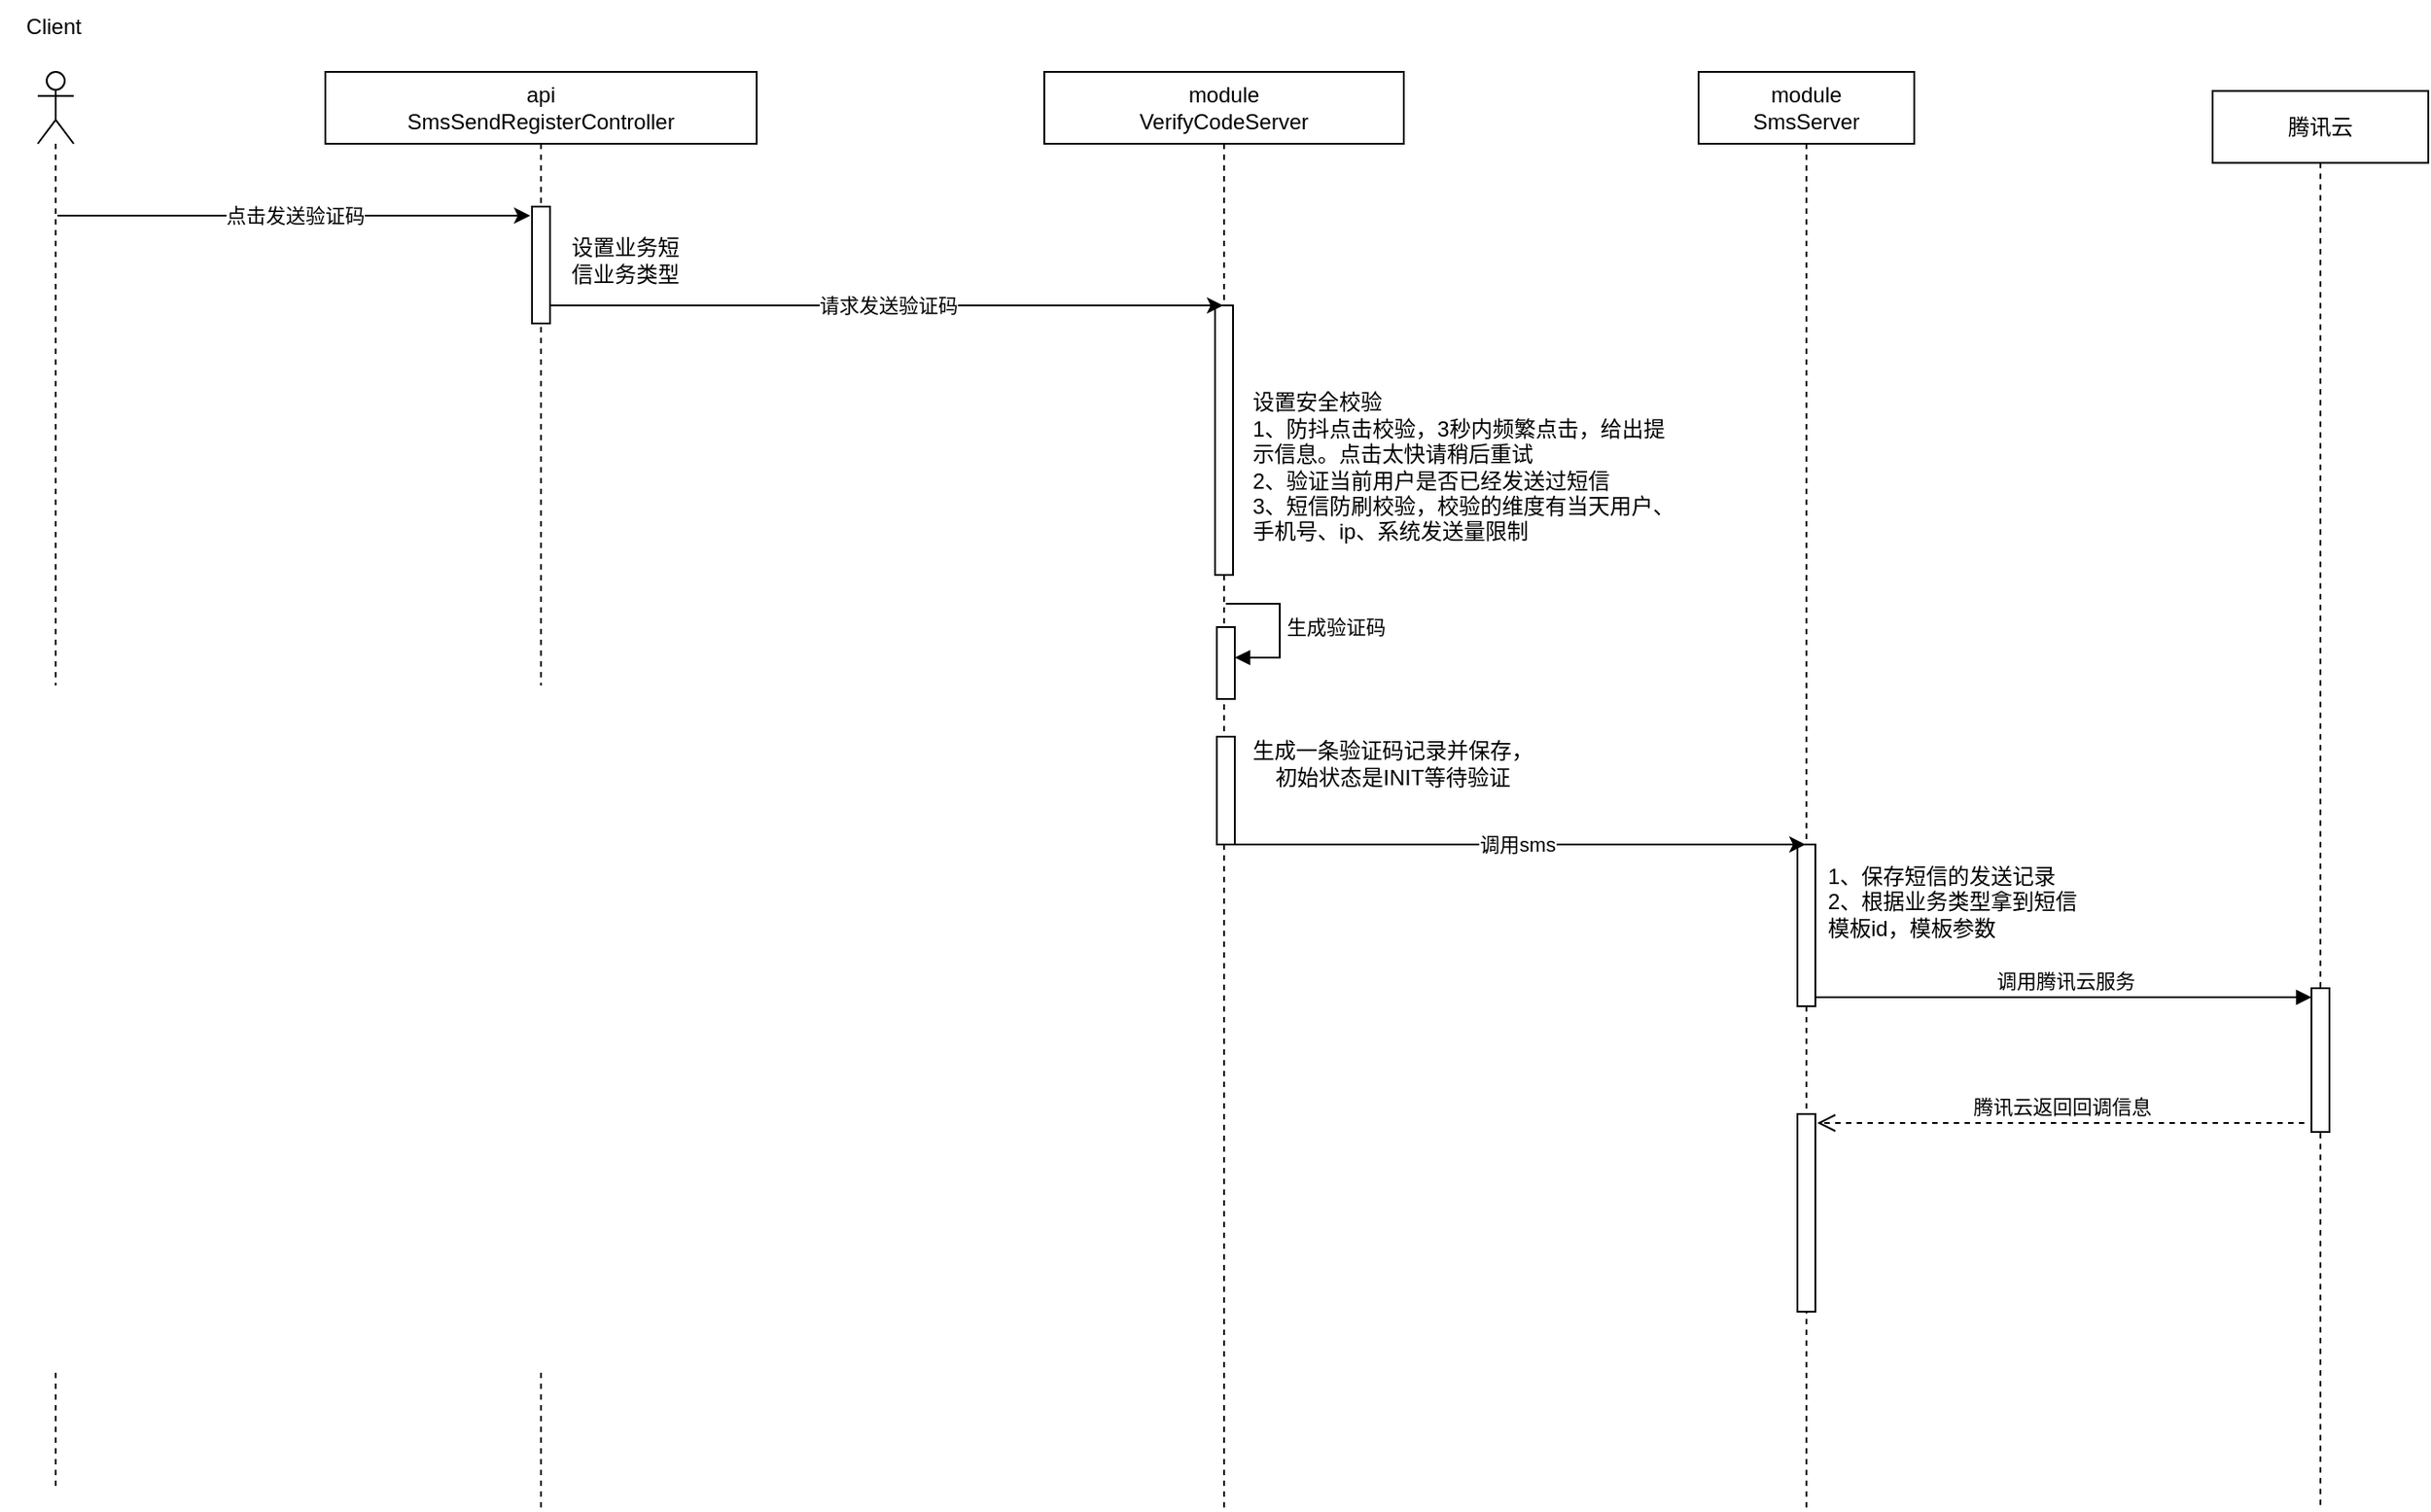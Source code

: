 <mxfile version="22.1.5" type="github">
  <diagram name="第 1 页" id="_qX5vx0WwaKs6z4QW6X0">
    <mxGraphModel dx="1050" dy="549" grid="1" gridSize="10" guides="1" tooltips="1" connect="1" arrows="1" fold="1" page="1" pageScale="1" pageWidth="827" pageHeight="1169" math="0" shadow="0">
      <root>
        <mxCell id="0" />
        <mxCell id="1" parent="0" />
        <mxCell id="xJZYCLzQnUPLsRXWI5wK-3" value="api&lt;br&gt;SmsSendRegisterController" style="shape=umlLifeline;perimeter=lifelinePerimeter;whiteSpace=wrap;html=1;container=1;dropTarget=0;collapsible=0;recursiveResize=0;outlineConnect=0;portConstraint=eastwest;newEdgeStyle={&quot;curved&quot;:0,&quot;rounded&quot;:0};" parent="1" vertex="1">
          <mxGeometry x="326" y="280" width="240" height="800" as="geometry" />
        </mxCell>
        <mxCell id="pcIeQBHsXcDPj8eYiK2b-9" value="" style="html=1;points=[[0,0,0,0,5],[0,1,0,0,-5],[1,0,0,0,5],[1,1,0,0,-5]];perimeter=orthogonalPerimeter;outlineConnect=0;targetShapes=umlLifeline;portConstraint=eastwest;newEdgeStyle={&quot;curved&quot;:0,&quot;rounded&quot;:0};" vertex="1" parent="xJZYCLzQnUPLsRXWI5wK-3">
          <mxGeometry x="115" y="75" width="10" height="65" as="geometry" />
        </mxCell>
        <mxCell id="xJZYCLzQnUPLsRXWI5wK-18" value="" style="shape=umlLifeline;perimeter=lifelinePerimeter;whiteSpace=wrap;html=1;container=1;dropTarget=0;collapsible=0;recursiveResize=0;outlineConnect=0;portConstraint=eastwest;newEdgeStyle={&quot;curved&quot;:0,&quot;rounded&quot;:0};participant=umlActor;" parent="1" vertex="1">
          <mxGeometry x="166" y="280" width="20" height="790" as="geometry" />
        </mxCell>
        <mxCell id="xJZYCLzQnUPLsRXWI5wK-19" value="module&lt;br&gt;VerifyCodeServer" style="shape=umlLifeline;perimeter=lifelinePerimeter;whiteSpace=wrap;html=1;container=1;dropTarget=0;collapsible=0;recursiveResize=0;outlineConnect=0;portConstraint=eastwest;newEdgeStyle={&quot;curved&quot;:0,&quot;rounded&quot;:0};" parent="1" vertex="1">
          <mxGeometry x="726" y="280" width="200" height="800" as="geometry" />
        </mxCell>
        <mxCell id="pcIeQBHsXcDPj8eYiK2b-15" value="" style="html=1;points=[[0,0,0,0,5],[0,1,0,0,-5],[1,0,0,0,5],[1,1,0,0,-5]];perimeter=orthogonalPerimeter;outlineConnect=0;targetShapes=umlLifeline;portConstraint=eastwest;newEdgeStyle={&quot;curved&quot;:0,&quot;rounded&quot;:0};" vertex="1" parent="xJZYCLzQnUPLsRXWI5wK-19">
          <mxGeometry x="95" y="130" width="10" height="150" as="geometry" />
        </mxCell>
        <mxCell id="pcIeQBHsXcDPj8eYiK2b-25" value="" style="html=1;points=[[0,0,0,0,5],[0,1,0,0,-5],[1,0,0,0,5],[1,1,0,0,-5]];perimeter=orthogonalPerimeter;outlineConnect=0;targetShapes=umlLifeline;portConstraint=eastwest;newEdgeStyle={&quot;curved&quot;:0,&quot;rounded&quot;:0};" vertex="1" parent="xJZYCLzQnUPLsRXWI5wK-19">
          <mxGeometry x="96" y="309" width="10" height="40" as="geometry" />
        </mxCell>
        <mxCell id="pcIeQBHsXcDPj8eYiK2b-26" value="生成验证码" style="html=1;align=left;spacingLeft=2;endArrow=block;rounded=0;edgeStyle=orthogonalEdgeStyle;curved=0;rounded=0;" edge="1" parent="xJZYCLzQnUPLsRXWI5wK-19">
          <mxGeometry relative="1" as="geometry">
            <mxPoint x="101" y="296" as="sourcePoint" />
            <Array as="points">
              <mxPoint x="131" y="326" />
            </Array>
            <mxPoint x="106" y="326" as="targetPoint" />
          </mxGeometry>
        </mxCell>
        <mxCell id="pcIeQBHsXcDPj8eYiK2b-28" value="" style="html=1;points=[[0,0,0,0,5],[0,1,0,0,-5],[1,0,0,0,5],[1,1,0,0,-5]];perimeter=orthogonalPerimeter;outlineConnect=0;targetShapes=umlLifeline;portConstraint=eastwest;newEdgeStyle={&quot;curved&quot;:0,&quot;rounded&quot;:0};" vertex="1" parent="xJZYCLzQnUPLsRXWI5wK-19">
          <mxGeometry x="96" y="370" width="10" height="60" as="geometry" />
        </mxCell>
        <mxCell id="xJZYCLzQnUPLsRXWI5wK-20" value="腾讯云" style="shape=umlLifeline;perimeter=lifelinePerimeter;whiteSpace=wrap;html=1;container=1;dropTarget=0;collapsible=0;recursiveResize=0;outlineConnect=0;portConstraint=eastwest;newEdgeStyle={&quot;curved&quot;:0,&quot;rounded&quot;:0};" parent="1" vertex="1">
          <mxGeometry x="1376" y="290.65" width="120" height="789.35" as="geometry" />
        </mxCell>
        <mxCell id="pcIeQBHsXcDPj8eYiK2b-35" value="" style="html=1;points=[[0,0,0,0,5],[0,1,0,0,-5],[1,0,0,0,5],[1,1,0,0,-5]];perimeter=orthogonalPerimeter;outlineConnect=0;targetShapes=umlLifeline;portConstraint=eastwest;newEdgeStyle={&quot;curved&quot;:0,&quot;rounded&quot;:0};" vertex="1" parent="xJZYCLzQnUPLsRXWI5wK-20">
          <mxGeometry x="55" y="499.355" width="10" height="80" as="geometry" />
        </mxCell>
        <mxCell id="xJZYCLzQnUPLsRXWI5wK-21" value="module&lt;br&gt;SmsServer" style="shape=umlLifeline;perimeter=lifelinePerimeter;whiteSpace=wrap;html=1;container=1;dropTarget=0;collapsible=0;recursiveResize=0;outlineConnect=0;portConstraint=eastwest;newEdgeStyle={&quot;curved&quot;:0,&quot;rounded&quot;:0};" parent="1" vertex="1">
          <mxGeometry x="1090" y="280" width="120" height="800" as="geometry" />
        </mxCell>
        <mxCell id="pcIeQBHsXcDPj8eYiK2b-31" value="" style="html=1;points=[[0,0,0,0,5],[0,1,0,0,-5],[1,0,0,0,5],[1,1,0,0,-5]];perimeter=orthogonalPerimeter;outlineConnect=0;targetShapes=umlLifeline;portConstraint=eastwest;newEdgeStyle={&quot;curved&quot;:0,&quot;rounded&quot;:0};" vertex="1" parent="xJZYCLzQnUPLsRXWI5wK-21">
          <mxGeometry x="55" y="430" width="10" height="90" as="geometry" />
        </mxCell>
        <mxCell id="pcIeQBHsXcDPj8eYiK2b-39" value="" style="html=1;points=[[0,0,0,0,5],[0,1,0,0,-5],[1,0,0,0,5],[1,1,0,0,-5]];perimeter=orthogonalPerimeter;outlineConnect=0;targetShapes=umlLifeline;portConstraint=eastwest;newEdgeStyle={&quot;curved&quot;:0,&quot;rounded&quot;:0};" vertex="1" parent="xJZYCLzQnUPLsRXWI5wK-21">
          <mxGeometry x="55" y="580" width="10" height="110" as="geometry" />
        </mxCell>
        <mxCell id="pcIeQBHsXcDPj8eYiK2b-2" value="Client" style="text;html=1;strokeColor=none;fillColor=none;align=center;verticalAlign=middle;whiteSpace=wrap;rounded=0;" vertex="1" parent="1">
          <mxGeometry x="145" y="240" width="60" height="30" as="geometry" />
        </mxCell>
        <mxCell id="pcIeQBHsXcDPj8eYiK2b-3" value="" style="endArrow=classic;html=1;rounded=0;" edge="1" parent="1">
          <mxGeometry relative="1" as="geometry">
            <mxPoint x="177" y="360" as="sourcePoint" />
            <mxPoint x="440" y="360" as="targetPoint" />
          </mxGeometry>
        </mxCell>
        <mxCell id="pcIeQBHsXcDPj8eYiK2b-4" value="点击发送验证码" style="edgeLabel;resizable=0;html=1;align=center;verticalAlign=middle;rotation=0;" connectable="0" vertex="1" parent="pcIeQBHsXcDPj8eYiK2b-3">
          <mxGeometry relative="1" as="geometry" />
        </mxCell>
        <mxCell id="pcIeQBHsXcDPj8eYiK2b-14" value="设置业务短信业务类型" style="text;html=1;strokeColor=none;fillColor=none;align=center;verticalAlign=middle;whiteSpace=wrap;rounded=0;" vertex="1" parent="1">
          <mxGeometry x="458" y="370" width="70" height="30" as="geometry" />
        </mxCell>
        <mxCell id="pcIeQBHsXcDPj8eYiK2b-20" value="" style="endArrow=classic;html=1;rounded=0;" edge="1" parent="1" target="xJZYCLzQnUPLsRXWI5wK-19">
          <mxGeometry relative="1" as="geometry">
            <mxPoint x="451" y="410" as="sourcePoint" />
            <mxPoint x="714" y="410" as="targetPoint" />
          </mxGeometry>
        </mxCell>
        <mxCell id="pcIeQBHsXcDPj8eYiK2b-21" value="请求发送验证码" style="edgeLabel;resizable=0;html=1;align=center;verticalAlign=middle;rotation=0;" connectable="0" vertex="1" parent="pcIeQBHsXcDPj8eYiK2b-20">
          <mxGeometry relative="1" as="geometry" />
        </mxCell>
        <mxCell id="pcIeQBHsXcDPj8eYiK2b-22" value="设置安全校验&lt;br&gt;1、防抖点击校验，3秒内频繁点击，给出提示信息。点击太快请稍后重试&lt;br&gt;2、验证当前用户是否已经发送过短信&lt;br&gt;3、短信防刷校验，校验的维度有当天用户、手机号、ip、系统发送量限制" style="text;html=1;strokeColor=none;fillColor=none;align=left;verticalAlign=middle;whiteSpace=wrap;rounded=0;" vertex="1" parent="1">
          <mxGeometry x="840" y="420" width="240" height="160" as="geometry" />
        </mxCell>
        <mxCell id="pcIeQBHsXcDPj8eYiK2b-30" value="生成一条验证码记录并保存，初始状态是INIT等待验证" style="text;html=1;strokeColor=none;fillColor=none;align=center;verticalAlign=middle;whiteSpace=wrap;rounded=0;" vertex="1" parent="1">
          <mxGeometry x="840" y="650" width="160" height="30" as="geometry" />
        </mxCell>
        <mxCell id="pcIeQBHsXcDPj8eYiK2b-32" value="" style="endArrow=classic;html=1;rounded=0;" edge="1" parent="1" target="xJZYCLzQnUPLsRXWI5wK-21">
          <mxGeometry relative="1" as="geometry">
            <mxPoint x="827" y="710" as="sourcePoint" />
            <mxPoint x="1104.5" y="710" as="targetPoint" />
          </mxGeometry>
        </mxCell>
        <mxCell id="pcIeQBHsXcDPj8eYiK2b-33" value="调用sms" style="edgeLabel;resizable=0;html=1;align=center;verticalAlign=middle;rotation=0;" connectable="0" vertex="1" parent="pcIeQBHsXcDPj8eYiK2b-32">
          <mxGeometry relative="1" as="geometry" />
        </mxCell>
        <mxCell id="pcIeQBHsXcDPj8eYiK2b-34" value="1、保存短信的发送记录&lt;br&gt;2、根据业务类型拿到短信模板id，模板参数" style="text;html=1;strokeColor=none;fillColor=none;align=left;verticalAlign=middle;whiteSpace=wrap;rounded=0;" vertex="1" parent="1">
          <mxGeometry x="1160" y="713" width="150" height="57" as="geometry" />
        </mxCell>
        <mxCell id="pcIeQBHsXcDPj8eYiK2b-36" value="调用腾讯云服务" style="html=1;verticalAlign=bottom;endArrow=block;curved=0;rounded=0;entryX=0;entryY=0;entryDx=0;entryDy=5;" edge="1" target="pcIeQBHsXcDPj8eYiK2b-35" parent="1" source="pcIeQBHsXcDPj8eYiK2b-31">
          <mxGeometry x="0.002" relative="1" as="geometry">
            <mxPoint x="1361" y="795" as="sourcePoint" />
            <mxPoint as="offset" />
          </mxGeometry>
        </mxCell>
        <mxCell id="pcIeQBHsXcDPj8eYiK2b-37" value="腾讯云返回回调信息" style="html=1;verticalAlign=bottom;endArrow=open;dashed=1;endSize=8;curved=0;rounded=0;exitX=0;exitY=1;exitDx=0;exitDy=-5;" edge="1" parent="1">
          <mxGeometry relative="1" as="geometry">
            <mxPoint x="1156" y="865" as="targetPoint" />
            <mxPoint x="1427" y="865" as="sourcePoint" />
          </mxGeometry>
        </mxCell>
      </root>
    </mxGraphModel>
  </diagram>
</mxfile>
